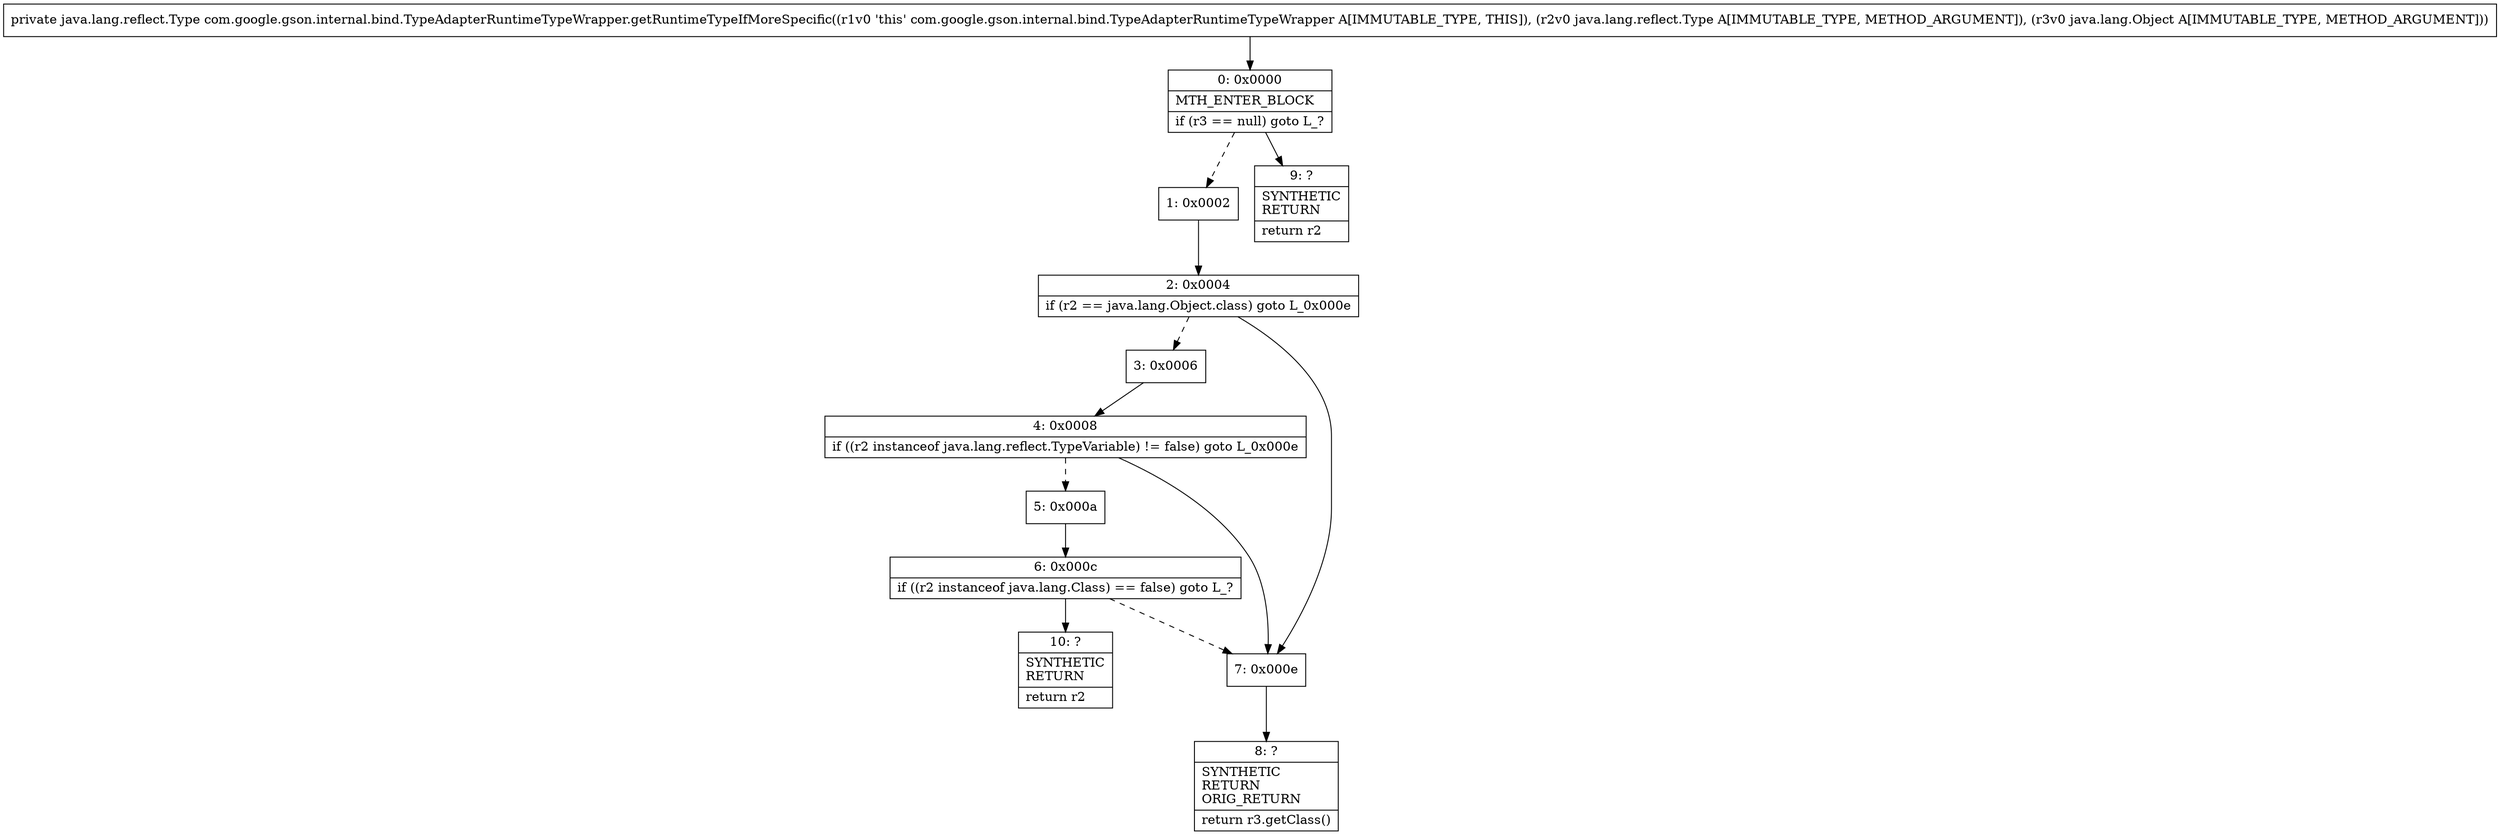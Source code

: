 digraph "CFG forcom.google.gson.internal.bind.TypeAdapterRuntimeTypeWrapper.getRuntimeTypeIfMoreSpecific(Ljava\/lang\/reflect\/Type;Ljava\/lang\/Object;)Ljava\/lang\/reflect\/Type;" {
Node_0 [shape=record,label="{0\:\ 0x0000|MTH_ENTER_BLOCK\l|if (r3 == null) goto L_?\l}"];
Node_1 [shape=record,label="{1\:\ 0x0002}"];
Node_2 [shape=record,label="{2\:\ 0x0004|if (r2 == java.lang.Object.class) goto L_0x000e\l}"];
Node_3 [shape=record,label="{3\:\ 0x0006}"];
Node_4 [shape=record,label="{4\:\ 0x0008|if ((r2 instanceof java.lang.reflect.TypeVariable) != false) goto L_0x000e\l}"];
Node_5 [shape=record,label="{5\:\ 0x000a}"];
Node_6 [shape=record,label="{6\:\ 0x000c|if ((r2 instanceof java.lang.Class) == false) goto L_?\l}"];
Node_7 [shape=record,label="{7\:\ 0x000e}"];
Node_8 [shape=record,label="{8\:\ ?|SYNTHETIC\lRETURN\lORIG_RETURN\l|return r3.getClass()\l}"];
Node_9 [shape=record,label="{9\:\ ?|SYNTHETIC\lRETURN\l|return r2\l}"];
Node_10 [shape=record,label="{10\:\ ?|SYNTHETIC\lRETURN\l|return r2\l}"];
MethodNode[shape=record,label="{private java.lang.reflect.Type com.google.gson.internal.bind.TypeAdapterRuntimeTypeWrapper.getRuntimeTypeIfMoreSpecific((r1v0 'this' com.google.gson.internal.bind.TypeAdapterRuntimeTypeWrapper A[IMMUTABLE_TYPE, THIS]), (r2v0 java.lang.reflect.Type A[IMMUTABLE_TYPE, METHOD_ARGUMENT]), (r3v0 java.lang.Object A[IMMUTABLE_TYPE, METHOD_ARGUMENT])) }"];
MethodNode -> Node_0;
Node_0 -> Node_1[style=dashed];
Node_0 -> Node_9;
Node_1 -> Node_2;
Node_2 -> Node_3[style=dashed];
Node_2 -> Node_7;
Node_3 -> Node_4;
Node_4 -> Node_5[style=dashed];
Node_4 -> Node_7;
Node_5 -> Node_6;
Node_6 -> Node_7[style=dashed];
Node_6 -> Node_10;
Node_7 -> Node_8;
}

